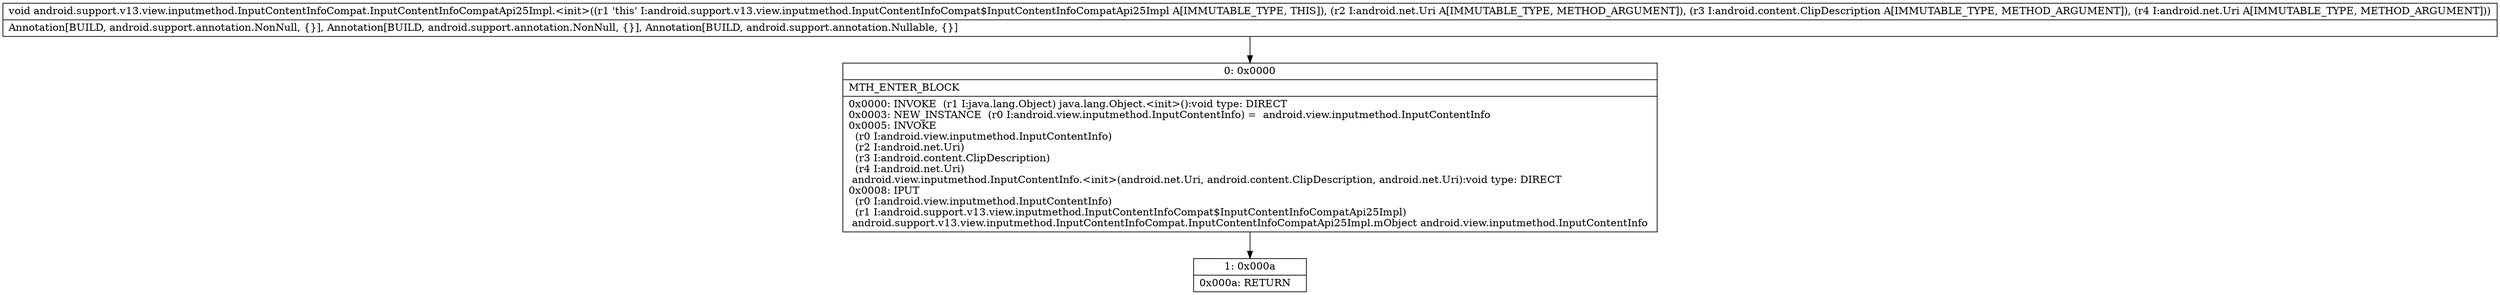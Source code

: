 digraph "CFG forandroid.support.v13.view.inputmethod.InputContentInfoCompat.InputContentInfoCompatApi25Impl.\<init\>(Landroid\/net\/Uri;Landroid\/content\/ClipDescription;Landroid\/net\/Uri;)V" {
Node_0 [shape=record,label="{0\:\ 0x0000|MTH_ENTER_BLOCK\l|0x0000: INVOKE  (r1 I:java.lang.Object) java.lang.Object.\<init\>():void type: DIRECT \l0x0003: NEW_INSTANCE  (r0 I:android.view.inputmethod.InputContentInfo) =  android.view.inputmethod.InputContentInfo \l0x0005: INVOKE  \l  (r0 I:android.view.inputmethod.InputContentInfo)\l  (r2 I:android.net.Uri)\l  (r3 I:android.content.ClipDescription)\l  (r4 I:android.net.Uri)\l android.view.inputmethod.InputContentInfo.\<init\>(android.net.Uri, android.content.ClipDescription, android.net.Uri):void type: DIRECT \l0x0008: IPUT  \l  (r0 I:android.view.inputmethod.InputContentInfo)\l  (r1 I:android.support.v13.view.inputmethod.InputContentInfoCompat$InputContentInfoCompatApi25Impl)\l android.support.v13.view.inputmethod.InputContentInfoCompat.InputContentInfoCompatApi25Impl.mObject android.view.inputmethod.InputContentInfo \l}"];
Node_1 [shape=record,label="{1\:\ 0x000a|0x000a: RETURN   \l}"];
MethodNode[shape=record,label="{void android.support.v13.view.inputmethod.InputContentInfoCompat.InputContentInfoCompatApi25Impl.\<init\>((r1 'this' I:android.support.v13.view.inputmethod.InputContentInfoCompat$InputContentInfoCompatApi25Impl A[IMMUTABLE_TYPE, THIS]), (r2 I:android.net.Uri A[IMMUTABLE_TYPE, METHOD_ARGUMENT]), (r3 I:android.content.ClipDescription A[IMMUTABLE_TYPE, METHOD_ARGUMENT]), (r4 I:android.net.Uri A[IMMUTABLE_TYPE, METHOD_ARGUMENT]))  | Annotation[BUILD, android.support.annotation.NonNull, \{\}], Annotation[BUILD, android.support.annotation.NonNull, \{\}], Annotation[BUILD, android.support.annotation.Nullable, \{\}]\l}"];
MethodNode -> Node_0;
Node_0 -> Node_1;
}


